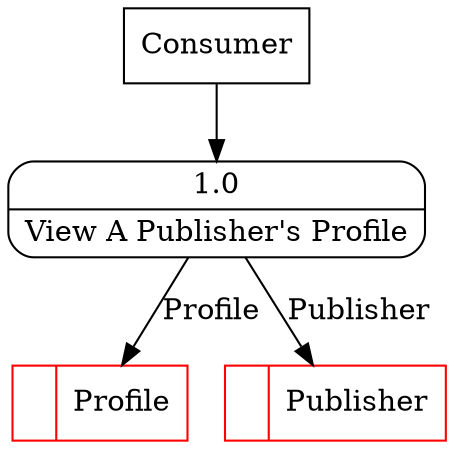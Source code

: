 digraph dfd2{ 
node[shape=record]
200 [label="<f0>  |<f1> Profile " color=red];
201 [label="<f0>  |<f1> Publisher " color=red];
202 [label="Consumer" shape=box];
203 [label="{<f0> 1.0|<f1> View A Publisher's Profile }" shape=Mrecord];
202 -> 203
203 -> 200 [label="Profile"]
203 -> 201 [label="Publisher"]
}